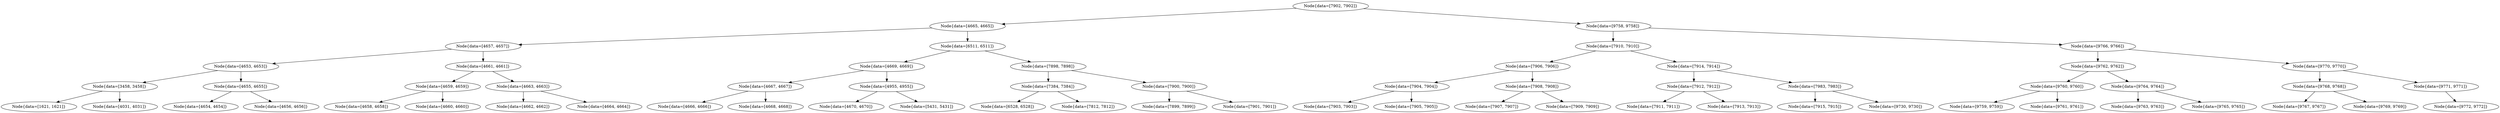 digraph G{
650848172 [label="Node{data=[7902, 7902]}"]
650848172 -> 715628903
715628903 [label="Node{data=[4665, 4665]}"]
715628903 -> 338240899
338240899 [label="Node{data=[4657, 4657]}"]
338240899 -> 845183144
845183144 [label="Node{data=[4653, 4653]}"]
845183144 -> 1298779919
1298779919 [label="Node{data=[3458, 3458]}"]
1298779919 -> 1523770204
1523770204 [label="Node{data=[1621, 1621]}"]
1298779919 -> 126533816
126533816 [label="Node{data=[4031, 4031]}"]
845183144 -> 907955673
907955673 [label="Node{data=[4655, 4655]}"]
907955673 -> 898432418
898432418 [label="Node{data=[4654, 4654]}"]
907955673 -> 2013868108
2013868108 [label="Node{data=[4656, 4656]}"]
338240899 -> 693612789
693612789 [label="Node{data=[4661, 4661]}"]
693612789 -> 1835225219
1835225219 [label="Node{data=[4659, 4659]}"]
1835225219 -> 1062256992
1062256992 [label="Node{data=[4658, 4658]}"]
1835225219 -> 250219926
250219926 [label="Node{data=[4660, 4660]}"]
693612789 -> 439276710
439276710 [label="Node{data=[4663, 4663]}"]
439276710 -> 1832806440
1832806440 [label="Node{data=[4662, 4662]}"]
439276710 -> 1415380782
1415380782 [label="Node{data=[4664, 4664]}"]
715628903 -> 168087182
168087182 [label="Node{data=[6511, 6511]}"]
168087182 -> 1717809292
1717809292 [label="Node{data=[4669, 4669]}"]
1717809292 -> 2021845824
2021845824 [label="Node{data=[4667, 4667]}"]
2021845824 -> 1268047601
1268047601 [label="Node{data=[4666, 4666]}"]
2021845824 -> 1732778419
1732778419 [label="Node{data=[4668, 4668]}"]
1717809292 -> 483668486
483668486 [label="Node{data=[4955, 4955]}"]
483668486 -> 1944261175
1944261175 [label="Node{data=[4670, 4670]}"]
483668486 -> 510470636
510470636 [label="Node{data=[5431, 5431]}"]
168087182 -> 961494547
961494547 [label="Node{data=[7898, 7898]}"]
961494547 -> 70680382
70680382 [label="Node{data=[7384, 7384]}"]
70680382 -> 1865393957
1865393957 [label="Node{data=[6528, 6528]}"]
70680382 -> 419086693
419086693 [label="Node{data=[7812, 7812]}"]
961494547 -> 1476774863
1476774863 [label="Node{data=[7900, 7900]}"]
1476774863 -> 1870499966
1870499966 [label="Node{data=[7899, 7899]}"]
1476774863 -> 2105082939
2105082939 [label="Node{data=[7901, 7901]}"]
650848172 -> 868619032
868619032 [label="Node{data=[9758, 9758]}"]
868619032 -> 1164705052
1164705052 [label="Node{data=[7910, 7910]}"]
1164705052 -> 1175878575
1175878575 [label="Node{data=[7906, 7906]}"]
1175878575 -> 1945892746
1945892746 [label="Node{data=[7904, 7904]}"]
1945892746 -> 1889952830
1889952830 [label="Node{data=[7903, 7903]}"]
1945892746 -> 1790960683
1790960683 [label="Node{data=[7905, 7905]}"]
1175878575 -> 528556496
528556496 [label="Node{data=[7908, 7908]}"]
528556496 -> 871027213
871027213 [label="Node{data=[7907, 7907]}"]
528556496 -> 1890506714
1890506714 [label="Node{data=[7909, 7909]}"]
1164705052 -> 1705376600
1705376600 [label="Node{data=[7914, 7914]}"]
1705376600 -> 1941752221
1941752221 [label="Node{data=[7912, 7912]}"]
1941752221 -> 371394397
371394397 [label="Node{data=[7911, 7911]}"]
1941752221 -> 271909444
271909444 [label="Node{data=[7913, 7913]}"]
1705376600 -> 1518359585
1518359585 [label="Node{data=[7983, 7983]}"]
1518359585 -> 1340444365
1340444365 [label="Node{data=[7915, 7915]}"]
1518359585 -> 1098015107
1098015107 [label="Node{data=[9730, 9730]}"]
868619032 -> 2037214411
2037214411 [label="Node{data=[9766, 9766]}"]
2037214411 -> 554966683
554966683 [label="Node{data=[9762, 9762]}"]
554966683 -> 1113878418
1113878418 [label="Node{data=[9760, 9760]}"]
1113878418 -> 281571364
281571364 [label="Node{data=[9759, 9759]}"]
1113878418 -> 47271362
47271362 [label="Node{data=[9761, 9761]}"]
554966683 -> 61893573
61893573 [label="Node{data=[9764, 9764]}"]
61893573 -> 1648991454
1648991454 [label="Node{data=[9763, 9763]}"]
61893573 -> 827558371
827558371 [label="Node{data=[9765, 9765]}"]
2037214411 -> 962882902
962882902 [label="Node{data=[9770, 9770]}"]
962882902 -> 965400572
965400572 [label="Node{data=[9768, 9768]}"]
965400572 -> 386597759
386597759 [label="Node{data=[9767, 9767]}"]
965400572 -> 985308396
985308396 [label="Node{data=[9769, 9769]}"]
962882902 -> 539904048
539904048 [label="Node{data=[9771, 9771]}"]
539904048 -> 1341415166
1341415166 [label="Node{data=[9772, 9772]}"]
}